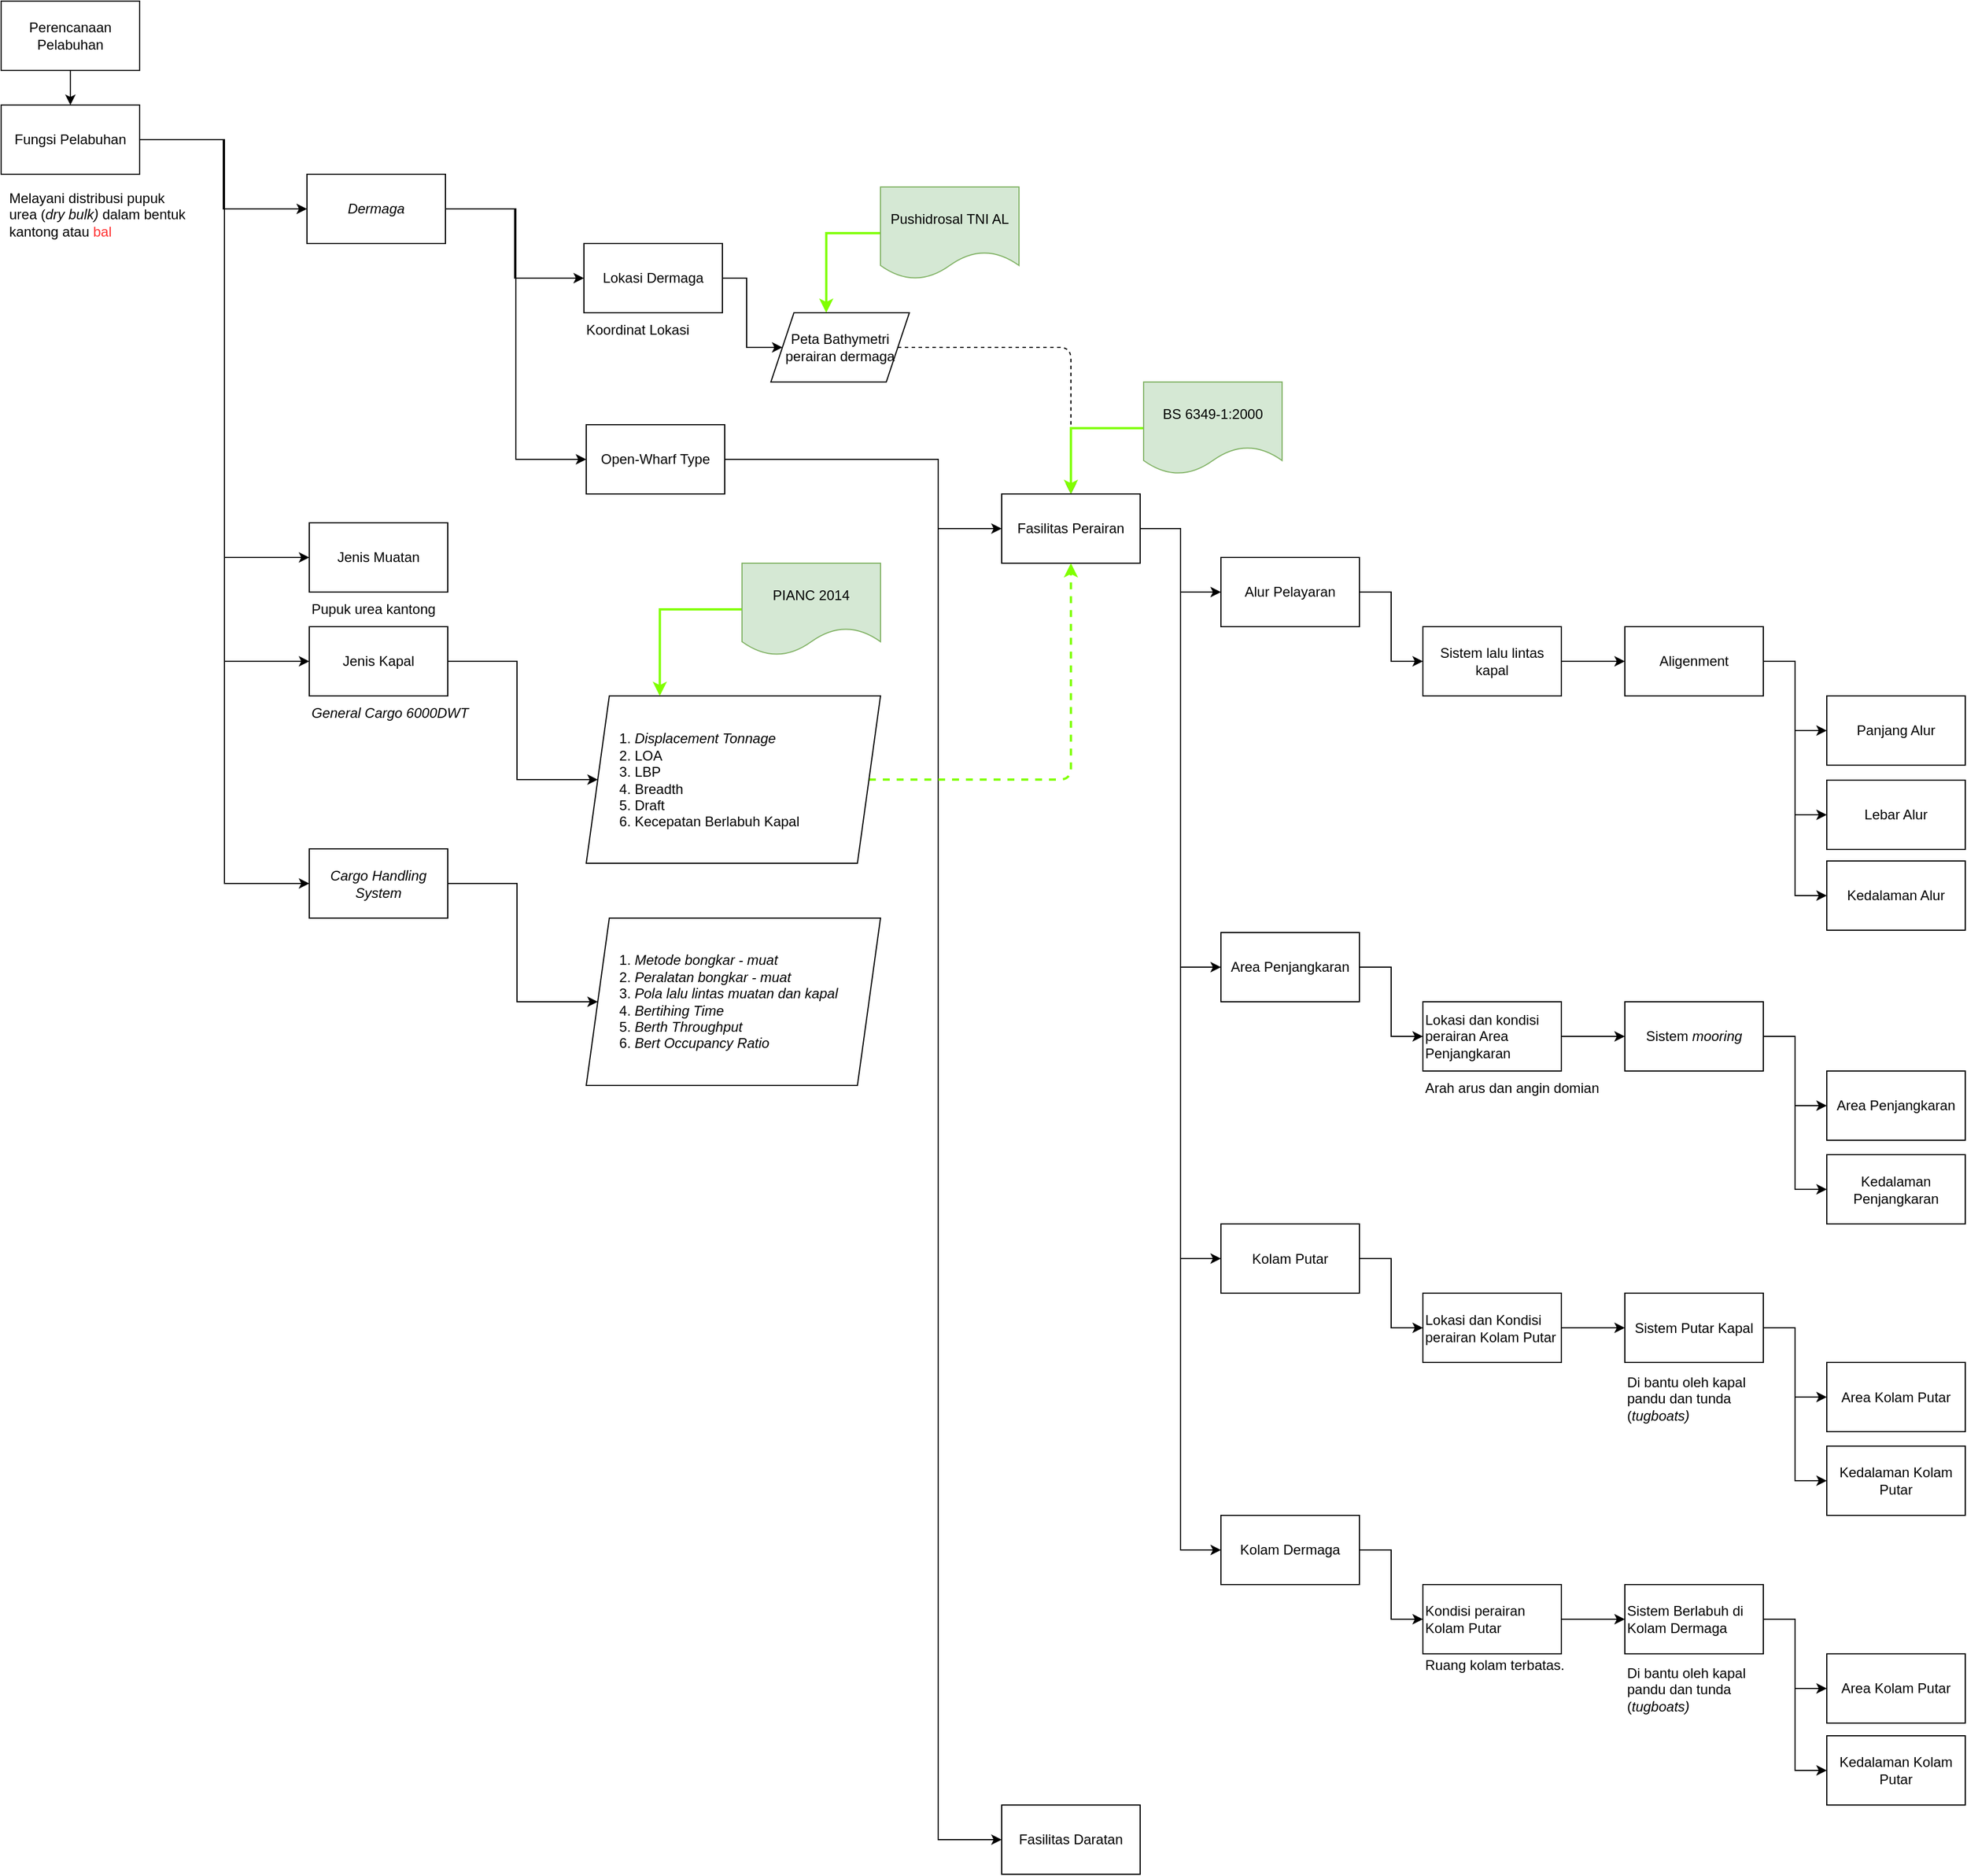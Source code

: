 <mxfile version="18.0.3" type="github">
  <diagram id="vPnPxJsKkhuTtD2iRJGy" name="Page-1">
    <mxGraphModel dx="823" dy="3862" grid="0" gridSize="35" guides="1" tooltips="1" connect="1" arrows="1" fold="1" page="1" pageScale="1" pageWidth="4681" pageHeight="3300" math="0" shadow="0">
      <root>
        <mxCell id="0" />
        <mxCell id="1" parent="0" />
        <mxCell id="v9qTnyX4O629vSzhhKhX-34" style="edgeStyle=orthogonalEdgeStyle;rounded=0;orthogonalLoop=1;jettySize=auto;html=1;exitX=0.5;exitY=1;exitDx=0;exitDy=0;fontColor=#000000;" parent="1" source="v9qTnyX4O629vSzhhKhX-1" target="v9qTnyX4O629vSzhhKhX-18" edge="1">
          <mxGeometry relative="1" as="geometry" />
        </mxCell>
        <mxCell id="v9qTnyX4O629vSzhhKhX-1" value="Perencanaan Pelabuhan" style="rounded=0;whiteSpace=wrap;html=1;" parent="1" vertex="1">
          <mxGeometry x="110" y="-3247" width="120" height="60" as="geometry" />
        </mxCell>
        <mxCell id="v9qTnyX4O629vSzhhKhX-49" style="edgeStyle=orthogonalEdgeStyle;rounded=0;orthogonalLoop=1;jettySize=auto;html=1;entryX=0;entryY=0.5;entryDx=0;entryDy=0;fontColor=#000000;" parent="1" source="v9qTnyX4O629vSzhhKhX-2" target="v9qTnyX4O629vSzhhKhX-8" edge="1">
          <mxGeometry relative="1" as="geometry" />
        </mxCell>
        <mxCell id="v9qTnyX4O629vSzhhKhX-61" style="edgeStyle=orthogonalEdgeStyle;rounded=0;orthogonalLoop=1;jettySize=auto;html=1;exitX=1;exitY=0.5;exitDx=0;exitDy=0;entryX=0;entryY=0.5;entryDx=0;entryDy=0;fontColor=#000000;" parent="1" source="v9qTnyX4O629vSzhhKhX-2" target="v9qTnyX4O629vSzhhKhX-9" edge="1">
          <mxGeometry relative="1" as="geometry" />
        </mxCell>
        <mxCell id="v9qTnyX4O629vSzhhKhX-71" style="edgeStyle=orthogonalEdgeStyle;rounded=0;orthogonalLoop=1;jettySize=auto;html=1;exitX=1;exitY=0.5;exitDx=0;exitDy=0;entryX=0;entryY=0.5;entryDx=0;entryDy=0;fontColor=#000000;" parent="1" source="v9qTnyX4O629vSzhhKhX-2" target="v9qTnyX4O629vSzhhKhX-10" edge="1">
          <mxGeometry relative="1" as="geometry" />
        </mxCell>
        <mxCell id="v9qTnyX4O629vSzhhKhX-82" style="edgeStyle=orthogonalEdgeStyle;rounded=0;orthogonalLoop=1;jettySize=auto;html=1;exitX=1;exitY=0.5;exitDx=0;exitDy=0;entryX=0;entryY=0.5;entryDx=0;entryDy=0;fontColor=#000000;" parent="1" source="v9qTnyX4O629vSzhhKhX-2" target="v9qTnyX4O629vSzhhKhX-11" edge="1">
          <mxGeometry relative="1" as="geometry" />
        </mxCell>
        <mxCell id="v9qTnyX4O629vSzhhKhX-2" value="Fasilitas Perairan" style="rounded=0;whiteSpace=wrap;html=1;" parent="1" vertex="1">
          <mxGeometry x="977" y="-2820" width="120" height="60" as="geometry" />
        </mxCell>
        <mxCell id="v9qTnyX4O629vSzhhKhX-3" value="Fasilitas Daratan" style="rounded=0;whiteSpace=wrap;html=1;" parent="1" vertex="1">
          <mxGeometry x="977" y="-1684" width="120" height="60" as="geometry" />
        </mxCell>
        <mxCell id="v9qTnyX4O629vSzhhKhX-55" style="edgeStyle=orthogonalEdgeStyle;rounded=0;orthogonalLoop=1;jettySize=auto;html=1;exitX=1;exitY=0.5;exitDx=0;exitDy=0;entryX=0;entryY=0.5;entryDx=0;entryDy=0;fontColor=#000000;" parent="1" source="v9qTnyX4O629vSzhhKhX-8" target="v9qTnyX4O629vSzhhKhX-51" edge="1">
          <mxGeometry relative="1" as="geometry" />
        </mxCell>
        <mxCell id="v9qTnyX4O629vSzhhKhX-8" value="Alur Pelayaran" style="rounded=0;whiteSpace=wrap;html=1;" parent="1" vertex="1">
          <mxGeometry x="1167" y="-2765" width="120" height="60" as="geometry" />
        </mxCell>
        <mxCell id="v9qTnyX4O629vSzhhKhX-65" style="edgeStyle=orthogonalEdgeStyle;rounded=0;orthogonalLoop=1;jettySize=auto;html=1;exitX=1;exitY=0.5;exitDx=0;exitDy=0;entryX=0;entryY=0.5;entryDx=0;entryDy=0;fontColor=#000000;" parent="1" source="v9qTnyX4O629vSzhhKhX-9" target="v9qTnyX4O629vSzhhKhX-62" edge="1">
          <mxGeometry relative="1" as="geometry" />
        </mxCell>
        <mxCell id="v9qTnyX4O629vSzhhKhX-9" value="Area Penjangkaran" style="rounded=0;whiteSpace=wrap;html=1;" parent="1" vertex="1">
          <mxGeometry x="1167" y="-2440" width="120" height="60" as="geometry" />
        </mxCell>
        <mxCell id="v9qTnyX4O629vSzhhKhX-78" style="edgeStyle=orthogonalEdgeStyle;rounded=0;orthogonalLoop=1;jettySize=auto;html=1;exitX=1;exitY=0.5;exitDx=0;exitDy=0;entryX=0;entryY=0.5;entryDx=0;entryDy=0;fontColor=#000000;" parent="1" source="v9qTnyX4O629vSzhhKhX-10" target="v9qTnyX4O629vSzhhKhX-77" edge="1">
          <mxGeometry relative="1" as="geometry" />
        </mxCell>
        <mxCell id="v9qTnyX4O629vSzhhKhX-10" value="Kolam Putar" style="rounded=0;whiteSpace=wrap;html=1;" parent="1" vertex="1">
          <mxGeometry x="1167" y="-2187.5" width="120" height="60" as="geometry" />
        </mxCell>
        <mxCell id="v9qTnyX4O629vSzhhKhX-85" style="edgeStyle=orthogonalEdgeStyle;rounded=0;orthogonalLoop=1;jettySize=auto;html=1;exitX=1;exitY=0.5;exitDx=0;exitDy=0;entryX=0;entryY=0.5;entryDx=0;entryDy=0;fontColor=#000000;" parent="1" source="v9qTnyX4O629vSzhhKhX-11" target="v9qTnyX4O629vSzhhKhX-83" edge="1">
          <mxGeometry relative="1" as="geometry" />
        </mxCell>
        <mxCell id="v9qTnyX4O629vSzhhKhX-11" value="Kolam Dermaga" style="rounded=0;whiteSpace=wrap;html=1;" parent="1" vertex="1">
          <mxGeometry x="1167" y="-1935" width="120" height="60" as="geometry" />
        </mxCell>
        <mxCell id="v9qTnyX4O629vSzhhKhX-36" style="edgeStyle=orthogonalEdgeStyle;rounded=0;orthogonalLoop=1;jettySize=auto;html=1;entryX=0;entryY=0.5;entryDx=0;entryDy=0;fontColor=#000000;" parent="1" source="v9qTnyX4O629vSzhhKhX-18" target="v9qTnyX4O629vSzhhKhX-24" edge="1">
          <mxGeometry relative="1" as="geometry" />
        </mxCell>
        <mxCell id="v9qTnyX4O629vSzhhKhX-37" style="edgeStyle=orthogonalEdgeStyle;rounded=0;orthogonalLoop=1;jettySize=auto;html=1;exitX=1;exitY=0.5;exitDx=0;exitDy=0;entryX=0;entryY=0.5;entryDx=0;entryDy=0;fontColor=#000000;" parent="1" source="v9qTnyX4O629vSzhhKhX-18" target="v9qTnyX4O629vSzhhKhX-20" edge="1">
          <mxGeometry relative="1" as="geometry" />
        </mxCell>
        <mxCell id="v9qTnyX4O629vSzhhKhX-38" style="edgeStyle=orthogonalEdgeStyle;rounded=0;orthogonalLoop=1;jettySize=auto;html=1;exitX=1;exitY=0.5;exitDx=0;exitDy=0;entryX=0;entryY=0.5;entryDx=0;entryDy=0;fontColor=#000000;" parent="1" source="v9qTnyX4O629vSzhhKhX-18" target="v9qTnyX4O629vSzhhKhX-21" edge="1">
          <mxGeometry relative="1" as="geometry" />
        </mxCell>
        <mxCell id="v9qTnyX4O629vSzhhKhX-39" style="edgeStyle=orthogonalEdgeStyle;rounded=0;orthogonalLoop=1;jettySize=auto;html=1;entryX=0;entryY=0.5;entryDx=0;entryDy=0;fontColor=#000000;exitX=1;exitY=0.5;exitDx=0;exitDy=0;" parent="1" source="v9qTnyX4O629vSzhhKhX-18" target="v9qTnyX4O629vSzhhKhX-22" edge="1">
          <mxGeometry relative="1" as="geometry">
            <mxPoint x="301" y="-2939" as="sourcePoint" />
          </mxGeometry>
        </mxCell>
        <mxCell id="v9qTnyX4O629vSzhhKhX-18" value="Fungsi Pelabuhan" style="rounded=0;whiteSpace=wrap;html=1;" parent="1" vertex="1">
          <mxGeometry x="110" y="-3157" width="120" height="60" as="geometry" />
        </mxCell>
        <mxCell id="v9qTnyX4O629vSzhhKhX-20" value="Jenis Muatan" style="rounded=0;whiteSpace=wrap;html=1;" parent="1" vertex="1">
          <mxGeometry x="377" y="-2795" width="120" height="60" as="geometry" />
        </mxCell>
        <mxCell id="v9qTnyX4O629vSzhhKhX-44" style="edgeStyle=orthogonalEdgeStyle;rounded=0;orthogonalLoop=1;jettySize=auto;html=1;fontColor=#000000;entryX=0;entryY=0.5;entryDx=0;entryDy=0;" parent="1" source="v9qTnyX4O629vSzhhKhX-21" target="v9qTnyX4O629vSzhhKhX-40" edge="1">
          <mxGeometry relative="1" as="geometry">
            <mxPoint x="607" y="-2735" as="targetPoint" />
          </mxGeometry>
        </mxCell>
        <mxCell id="v9qTnyX4O629vSzhhKhX-21" value="Jenis Kapal" style="rounded=0;whiteSpace=wrap;html=1;" parent="1" vertex="1">
          <mxGeometry x="377" y="-2705" width="120" height="60" as="geometry" />
        </mxCell>
        <mxCell id="v9qTnyX4O629vSzhhKhX-45" style="edgeStyle=orthogonalEdgeStyle;rounded=0;orthogonalLoop=1;jettySize=auto;html=1;entryX=0;entryY=0.5;entryDx=0;entryDy=0;fontColor=#000000;" parent="1" source="v9qTnyX4O629vSzhhKhX-22" target="v9qTnyX4O629vSzhhKhX-43" edge="1">
          <mxGeometry relative="1" as="geometry" />
        </mxCell>
        <mxCell id="v9qTnyX4O629vSzhhKhX-22" value="&lt;i&gt;Cargo Handling System&lt;/i&gt;" style="rounded=0;whiteSpace=wrap;html=1;align=center;" parent="1" vertex="1">
          <mxGeometry x="377" y="-2512.5" width="120" height="60" as="geometry" />
        </mxCell>
        <mxCell id="v9qTnyX4O629vSzhhKhX-46" style="edgeStyle=orthogonalEdgeStyle;rounded=0;orthogonalLoop=1;jettySize=auto;html=1;exitX=1;exitY=0.5;exitDx=0;exitDy=0;fontColor=#000000;entryX=0;entryY=0.5;entryDx=0;entryDy=0;" parent="1" source="v9qTnyX4O629vSzhhKhX-24" target="v9qTnyX4O629vSzhhKhX-99" edge="1">
          <mxGeometry relative="1" as="geometry" />
        </mxCell>
        <mxCell id="v9qTnyX4O629vSzhhKhX-100" style="edgeStyle=orthogonalEdgeStyle;rounded=0;orthogonalLoop=1;jettySize=auto;html=1;exitX=1;exitY=0.5;exitDx=0;exitDy=0;entryX=0;entryY=0.5;entryDx=0;entryDy=0;fontColor=#000000;" parent="1" source="v9qTnyX4O629vSzhhKhX-24" target="v9qTnyX4O629vSzhhKhX-31" edge="1">
          <mxGeometry relative="1" as="geometry" />
        </mxCell>
        <mxCell id="v9qTnyX4O629vSzhhKhX-24" value="&lt;i&gt;Dermaga&lt;/i&gt;" style="rounded=0;whiteSpace=wrap;html=1;" parent="1" vertex="1">
          <mxGeometry x="375" y="-3097" width="120" height="60" as="geometry" />
        </mxCell>
        <mxCell id="v9qTnyX4O629vSzhhKhX-26" value="Melayani distribusi pupuk urea (&lt;i&gt;dry bulk)&lt;/i&gt;&amp;nbsp;dalam bentuk kantong atau &lt;font color=&quot;#ff3333&quot;&gt;bal&lt;/font&gt;" style="text;html=1;strokeColor=none;fillColor=none;align=left;verticalAlign=middle;whiteSpace=wrap;rounded=0;" parent="1" vertex="1">
          <mxGeometry x="115" y="-3086" width="157" height="48" as="geometry" />
        </mxCell>
        <mxCell id="v9qTnyX4O629vSzhhKhX-29" value="Pupuk urea kantong" style="text;html=1;strokeColor=none;fillColor=none;align=left;verticalAlign=middle;whiteSpace=wrap;rounded=0;" parent="1" vertex="1">
          <mxGeometry x="377" y="-2735" width="280" height="30" as="geometry" />
        </mxCell>
        <mxCell id="v9qTnyX4O629vSzhhKhX-30" value="&lt;i&gt;General Cargo 6000DWT&lt;/i&gt;" style="text;html=1;strokeColor=none;fillColor=none;align=left;verticalAlign=middle;whiteSpace=wrap;rounded=0;" parent="1" vertex="1">
          <mxGeometry x="377" y="-2645" width="280" height="30" as="geometry" />
        </mxCell>
        <mxCell id="v9qTnyX4O629vSzhhKhX-47" style="edgeStyle=orthogonalEdgeStyle;rounded=0;orthogonalLoop=1;jettySize=auto;html=1;exitX=1;exitY=0.5;exitDx=0;exitDy=0;entryX=0;entryY=0.5;entryDx=0;entryDy=0;fontColor=#000000;" parent="1" source="v9qTnyX4O629vSzhhKhX-31" target="v9qTnyX4O629vSzhhKhX-2" edge="1">
          <mxGeometry relative="1" as="geometry">
            <Array as="points">
              <mxPoint x="922" y="-2850" />
              <mxPoint x="922" y="-2790" />
            </Array>
          </mxGeometry>
        </mxCell>
        <mxCell id="v9qTnyX4O629vSzhhKhX-48" style="edgeStyle=orthogonalEdgeStyle;rounded=0;orthogonalLoop=1;jettySize=auto;html=1;exitX=1;exitY=0.5;exitDx=0;exitDy=0;entryX=0;entryY=0.5;entryDx=0;entryDy=0;fontColor=#000000;" parent="1" source="v9qTnyX4O629vSzhhKhX-31" target="v9qTnyX4O629vSzhhKhX-3" edge="1">
          <mxGeometry relative="1" as="geometry">
            <Array as="points">
              <mxPoint x="922" y="-2850" />
              <mxPoint x="922" y="-1654" />
            </Array>
          </mxGeometry>
        </mxCell>
        <mxCell id="v9qTnyX4O629vSzhhKhX-31" value="Open-Wharf Type" style="rounded=0;whiteSpace=wrap;html=1;fontColor=#000000;" parent="1" vertex="1">
          <mxGeometry x="617" y="-2880" width="120" height="60" as="geometry" />
        </mxCell>
        <mxCell id="v9qTnyX4O629vSzhhKhX-96" style="edgeStyle=orthogonalEdgeStyle;orthogonalLoop=1;jettySize=auto;html=1;entryX=0.5;entryY=1;entryDx=0;entryDy=0;fontColor=#000000;verticalAlign=middle;horizontal=1;rounded=1;dashed=1;fillColor=#d5e8d4;strokeColor=#80FF00;strokeWidth=2;" parent="1" source="v9qTnyX4O629vSzhhKhX-40" target="v9qTnyX4O629vSzhhKhX-2" edge="1">
          <mxGeometry relative="1" as="geometry">
            <Array as="points">
              <mxPoint x="1037" y="-2572" />
            </Array>
          </mxGeometry>
        </mxCell>
        <mxCell id="v9qTnyX4O629vSzhhKhX-40" value="&lt;ol&gt;&lt;li&gt;&lt;i&gt;Displacement Tonnage&lt;/i&gt;&lt;/li&gt;&lt;li&gt;LOA&lt;/li&gt;&lt;li&gt;LBP&lt;/li&gt;&lt;li&gt;Breadth&lt;/li&gt;&lt;li&gt;Draft&lt;/li&gt;&lt;li&gt;Kecepatan Berlabuh Kapal&lt;/li&gt;&lt;/ol&gt;" style="shape=parallelogram;perimeter=parallelogramPerimeter;whiteSpace=wrap;html=1;fixedSize=1;fontColor=#000000;align=left;" parent="1" vertex="1">
          <mxGeometry x="617" y="-2645" width="255" height="145" as="geometry" />
        </mxCell>
        <mxCell id="v9qTnyX4O629vSzhhKhX-43" value="&lt;ol&gt;&lt;li&gt;&lt;i&gt;Metode bongkar - muat&lt;/i&gt;&lt;/li&gt;&lt;li&gt;&lt;i&gt;Peralatan bongkar - muat&lt;/i&gt;&lt;/li&gt;&lt;li&gt;&lt;i&gt;Pola lalu lintas muatan dan kapal&lt;/i&gt;&lt;/li&gt;&lt;li&gt;&lt;i&gt;Bertihing Time&lt;/i&gt;&lt;/li&gt;&lt;li&gt;&lt;i&gt;Berth Throughput&lt;/i&gt;&lt;/li&gt;&lt;li&gt;&lt;i&gt;Bert Occupancy Ratio&lt;/i&gt;&lt;/li&gt;&lt;/ol&gt;" style="shape=parallelogram;perimeter=parallelogramPerimeter;whiteSpace=wrap;html=1;fixedSize=1;fontColor=#000000;align=left;" parent="1" vertex="1">
          <mxGeometry x="617" y="-2452.5" width="255" height="145" as="geometry" />
        </mxCell>
        <mxCell id="v9qTnyX4O629vSzhhKhX-57" style="edgeStyle=orthogonalEdgeStyle;rounded=0;orthogonalLoop=1;jettySize=auto;html=1;entryX=0;entryY=0.5;entryDx=0;entryDy=0;fontColor=#000000;" parent="1" source="v9qTnyX4O629vSzhhKhX-50" target="v9qTnyX4O629vSzhhKhX-52" edge="1">
          <mxGeometry relative="1" as="geometry" />
        </mxCell>
        <mxCell id="v9qTnyX4O629vSzhhKhX-58" style="edgeStyle=orthogonalEdgeStyle;rounded=0;orthogonalLoop=1;jettySize=auto;html=1;exitX=1;exitY=0.5;exitDx=0;exitDy=0;entryX=0;entryY=0.5;entryDx=0;entryDy=0;fontColor=#000000;" parent="1" source="v9qTnyX4O629vSzhhKhX-50" target="v9qTnyX4O629vSzhhKhX-53" edge="1">
          <mxGeometry relative="1" as="geometry" />
        </mxCell>
        <mxCell id="v9qTnyX4O629vSzhhKhX-60" style="edgeStyle=orthogonalEdgeStyle;rounded=0;orthogonalLoop=1;jettySize=auto;html=1;exitX=1;exitY=0.5;exitDx=0;exitDy=0;entryX=0;entryY=0.5;entryDx=0;entryDy=0;fontColor=#000000;" parent="1" source="v9qTnyX4O629vSzhhKhX-50" target="v9qTnyX4O629vSzhhKhX-59" edge="1">
          <mxGeometry relative="1" as="geometry" />
        </mxCell>
        <mxCell id="v9qTnyX4O629vSzhhKhX-50" value="Aligenment" style="rounded=0;whiteSpace=wrap;html=1;" parent="1" vertex="1">
          <mxGeometry x="1517" y="-2705" width="120" height="60" as="geometry" />
        </mxCell>
        <mxCell id="v9qTnyX4O629vSzhhKhX-56" style="edgeStyle=orthogonalEdgeStyle;rounded=0;orthogonalLoop=1;jettySize=auto;html=1;exitX=1;exitY=0.5;exitDx=0;exitDy=0;entryX=0;entryY=0.5;entryDx=0;entryDy=0;fontColor=#000000;" parent="1" source="v9qTnyX4O629vSzhhKhX-51" target="v9qTnyX4O629vSzhhKhX-50" edge="1">
          <mxGeometry relative="1" as="geometry" />
        </mxCell>
        <mxCell id="v9qTnyX4O629vSzhhKhX-51" value="Sistem lalu lintas kapal" style="rounded=0;whiteSpace=wrap;html=1;" parent="1" vertex="1">
          <mxGeometry x="1342" y="-2705" width="120" height="60" as="geometry" />
        </mxCell>
        <mxCell id="v9qTnyX4O629vSzhhKhX-52" value="Panjang Alur" style="rounded=0;whiteSpace=wrap;html=1;" parent="1" vertex="1">
          <mxGeometry x="1692" y="-2645" width="120" height="60" as="geometry" />
        </mxCell>
        <mxCell id="v9qTnyX4O629vSzhhKhX-53" value="Lebar Alur" style="rounded=0;whiteSpace=wrap;html=1;" parent="1" vertex="1">
          <mxGeometry x="1692" y="-2572" width="120" height="60" as="geometry" />
        </mxCell>
        <mxCell id="v9qTnyX4O629vSzhhKhX-59" value="Kedalaman Alur" style="rounded=0;whiteSpace=wrap;html=1;" parent="1" vertex="1">
          <mxGeometry x="1692" y="-2502" width="120" height="60" as="geometry" />
        </mxCell>
        <mxCell id="v9qTnyX4O629vSzhhKhX-64" style="edgeStyle=orthogonalEdgeStyle;rounded=0;orthogonalLoop=1;jettySize=auto;html=1;exitX=1;exitY=0.5;exitDx=0;exitDy=0;entryX=0;entryY=0.5;entryDx=0;entryDy=0;fontColor=#000000;" parent="1" source="v9qTnyX4O629vSzhhKhX-62" target="v9qTnyX4O629vSzhhKhX-63" edge="1">
          <mxGeometry relative="1" as="geometry" />
        </mxCell>
        <mxCell id="v9qTnyX4O629vSzhhKhX-62" value="Lokasi dan kondisi perairan Area Penjangkaran" style="rounded=0;whiteSpace=wrap;html=1;align=left;" parent="1" vertex="1">
          <mxGeometry x="1342" y="-2380" width="120" height="60" as="geometry" />
        </mxCell>
        <mxCell id="v9qTnyX4O629vSzhhKhX-69" style="edgeStyle=orthogonalEdgeStyle;rounded=0;orthogonalLoop=1;jettySize=auto;html=1;exitX=1;exitY=0.5;exitDx=0;exitDy=0;entryX=0;entryY=0.5;entryDx=0;entryDy=0;fontColor=#000000;" parent="1" source="v9qTnyX4O629vSzhhKhX-63" target="v9qTnyX4O629vSzhhKhX-66" edge="1">
          <mxGeometry relative="1" as="geometry" />
        </mxCell>
        <mxCell id="v9qTnyX4O629vSzhhKhX-70" style="edgeStyle=orthogonalEdgeStyle;rounded=0;orthogonalLoop=1;jettySize=auto;html=1;exitX=1;exitY=0.5;exitDx=0;exitDy=0;entryX=0;entryY=0.5;entryDx=0;entryDy=0;fontColor=#000000;" parent="1" source="v9qTnyX4O629vSzhhKhX-63" target="v9qTnyX4O629vSzhhKhX-67" edge="1">
          <mxGeometry relative="1" as="geometry" />
        </mxCell>
        <mxCell id="v9qTnyX4O629vSzhhKhX-63" value="Sistem &lt;i&gt;mooring&lt;/i&gt;" style="rounded=0;whiteSpace=wrap;html=1;" parent="1" vertex="1">
          <mxGeometry x="1517" y="-2380" width="120" height="60" as="geometry" />
        </mxCell>
        <mxCell id="v9qTnyX4O629vSzhhKhX-66" value="Area Penjangkaran" style="rounded=0;whiteSpace=wrap;html=1;" parent="1" vertex="1">
          <mxGeometry x="1692" y="-2320" width="120" height="60" as="geometry" />
        </mxCell>
        <mxCell id="v9qTnyX4O629vSzhhKhX-67" value="Kedalaman Penjangkaran" style="rounded=0;whiteSpace=wrap;html=1;" parent="1" vertex="1">
          <mxGeometry x="1692" y="-2247.5" width="120" height="60" as="geometry" />
        </mxCell>
        <mxCell id="v9qTnyX4O629vSzhhKhX-68" value="Arah arus dan angin domian" style="text;html=1;strokeColor=none;fillColor=none;align=left;verticalAlign=middle;whiteSpace=wrap;rounded=0;fontColor=#000000;" parent="1" vertex="1">
          <mxGeometry x="1342" y="-2320" width="175" height="30" as="geometry" />
        </mxCell>
        <mxCell id="v9qTnyX4O629vSzhhKhX-73" value="Di bantu oleh kapal pandu dan tunda (&lt;i&gt;tugboats)&lt;/i&gt;" style="text;html=1;strokeColor=none;fillColor=none;align=left;verticalAlign=middle;whiteSpace=wrap;rounded=0;fontColor=#000000;" parent="1" vertex="1">
          <mxGeometry x="1517" y="-2067.5" width="140" height="62.5" as="geometry" />
        </mxCell>
        <mxCell id="v9qTnyX4O629vSzhhKhX-80" style="edgeStyle=orthogonalEdgeStyle;rounded=0;orthogonalLoop=1;jettySize=auto;html=1;exitX=1;exitY=0.5;exitDx=0;exitDy=0;entryX=0;entryY=0.5;entryDx=0;entryDy=0;fontColor=#000000;" parent="1" source="v9qTnyX4O629vSzhhKhX-74" target="v9qTnyX4O629vSzhhKhX-76" edge="1">
          <mxGeometry relative="1" as="geometry" />
        </mxCell>
        <mxCell id="v9qTnyX4O629vSzhhKhX-81" style="edgeStyle=orthogonalEdgeStyle;rounded=0;orthogonalLoop=1;jettySize=auto;html=1;exitX=1;exitY=0.5;exitDx=0;exitDy=0;entryX=0;entryY=0.5;entryDx=0;entryDy=0;fontColor=#000000;" parent="1" source="v9qTnyX4O629vSzhhKhX-74" target="v9qTnyX4O629vSzhhKhX-75" edge="1">
          <mxGeometry relative="1" as="geometry" />
        </mxCell>
        <mxCell id="v9qTnyX4O629vSzhhKhX-74" value="Sistem Putar Kapal" style="rounded=0;whiteSpace=wrap;html=1;" parent="1" vertex="1">
          <mxGeometry x="1517" y="-2127.5" width="120" height="60" as="geometry" />
        </mxCell>
        <mxCell id="v9qTnyX4O629vSzhhKhX-75" value="Kedalaman Kolam Putar" style="rounded=0;whiteSpace=wrap;html=1;" parent="1" vertex="1">
          <mxGeometry x="1692" y="-1995" width="120" height="60" as="geometry" />
        </mxCell>
        <mxCell id="v9qTnyX4O629vSzhhKhX-76" value="Area Kolam Putar" style="rounded=0;whiteSpace=wrap;html=1;" parent="1" vertex="1">
          <mxGeometry x="1692" y="-2067.5" width="120" height="60" as="geometry" />
        </mxCell>
        <mxCell id="v9qTnyX4O629vSzhhKhX-79" style="edgeStyle=orthogonalEdgeStyle;rounded=0;orthogonalLoop=1;jettySize=auto;html=1;exitX=1;exitY=0.5;exitDx=0;exitDy=0;fontColor=#000000;" parent="1" source="v9qTnyX4O629vSzhhKhX-77" target="v9qTnyX4O629vSzhhKhX-74" edge="1">
          <mxGeometry relative="1" as="geometry" />
        </mxCell>
        <mxCell id="v9qTnyX4O629vSzhhKhX-77" value="Lokasi dan Kondisi perairan Kolam Putar" style="rounded=0;whiteSpace=wrap;html=1;align=left;" parent="1" vertex="1">
          <mxGeometry x="1342" y="-2127.5" width="120" height="60" as="geometry" />
        </mxCell>
        <mxCell id="v9qTnyX4O629vSzhhKhX-86" style="edgeStyle=orthogonalEdgeStyle;rounded=0;orthogonalLoop=1;jettySize=auto;html=1;exitX=1;exitY=0.5;exitDx=0;exitDy=0;entryX=0;entryY=0.5;entryDx=0;entryDy=0;fontColor=#000000;" parent="1" source="v9qTnyX4O629vSzhhKhX-83" target="v9qTnyX4O629vSzhhKhX-84" edge="1">
          <mxGeometry relative="1" as="geometry" />
        </mxCell>
        <mxCell id="v9qTnyX4O629vSzhhKhX-83" value="Kondisi perairan Kolam Putar" style="rounded=0;whiteSpace=wrap;html=1;align=left;" parent="1" vertex="1">
          <mxGeometry x="1342" y="-1875" width="120" height="60" as="geometry" />
        </mxCell>
        <mxCell id="v9qTnyX4O629vSzhhKhX-90" style="edgeStyle=orthogonalEdgeStyle;rounded=0;orthogonalLoop=1;jettySize=auto;html=1;exitX=1;exitY=0.5;exitDx=0;exitDy=0;entryX=0;entryY=0.5;entryDx=0;entryDy=0;fontColor=#000000;" parent="1" source="v9qTnyX4O629vSzhhKhX-84" target="v9qTnyX4O629vSzhhKhX-87" edge="1">
          <mxGeometry relative="1" as="geometry" />
        </mxCell>
        <mxCell id="v9qTnyX4O629vSzhhKhX-92" style="edgeStyle=orthogonalEdgeStyle;rounded=0;orthogonalLoop=1;jettySize=auto;html=1;exitX=1;exitY=0.5;exitDx=0;exitDy=0;entryX=0;entryY=0.5;entryDx=0;entryDy=0;fontColor=#000000;" parent="1" source="v9qTnyX4O629vSzhhKhX-84" target="v9qTnyX4O629vSzhhKhX-91" edge="1">
          <mxGeometry relative="1" as="geometry" />
        </mxCell>
        <mxCell id="v9qTnyX4O629vSzhhKhX-84" value="Sistem Berlabuh di Kolam Dermaga" style="rounded=0;whiteSpace=wrap;html=1;align=left;" parent="1" vertex="1">
          <mxGeometry x="1517" y="-1875" width="120" height="60" as="geometry" />
        </mxCell>
        <mxCell id="v9qTnyX4O629vSzhhKhX-87" value="Area Kolam Putar" style="rounded=0;whiteSpace=wrap;html=1;" parent="1" vertex="1">
          <mxGeometry x="1692" y="-1815" width="120" height="60" as="geometry" />
        </mxCell>
        <mxCell id="v9qTnyX4O629vSzhhKhX-88" value="Di bantu oleh kapal pandu dan tunda (&lt;i&gt;tugboats)&lt;/i&gt;" style="text;html=1;strokeColor=none;fillColor=none;align=left;verticalAlign=middle;whiteSpace=wrap;rounded=0;fontColor=#000000;" parent="1" vertex="1">
          <mxGeometry x="1517" y="-1815" width="140" height="62.5" as="geometry" />
        </mxCell>
        <mxCell id="v9qTnyX4O629vSzhhKhX-89" value="Ruang kolam terbatas." style="text;html=1;strokeColor=none;fillColor=none;align=left;verticalAlign=middle;whiteSpace=wrap;rounded=0;fontColor=#000000;" parent="1" vertex="1">
          <mxGeometry x="1342" y="-1815" width="140" height="20" as="geometry" />
        </mxCell>
        <mxCell id="v9qTnyX4O629vSzhhKhX-91" value="Kedalaman Kolam Putar" style="rounded=0;whiteSpace=wrap;html=1;" parent="1" vertex="1">
          <mxGeometry x="1692" y="-1744" width="120" height="60" as="geometry" />
        </mxCell>
        <mxCell id="v9qTnyX4O629vSzhhKhX-103" style="edgeStyle=orthogonalEdgeStyle;rounded=1;orthogonalLoop=1;jettySize=auto;html=1;exitX=1;exitY=0.5;exitDx=0;exitDy=0;entryX=0.5;entryY=0;entryDx=0;entryDy=0;fontColor=#000000;dashed=1;" parent="1" source="v9qTnyX4O629vSzhhKhX-98" target="v9qTnyX4O629vSzhhKhX-2" edge="1">
          <mxGeometry relative="1" as="geometry" />
        </mxCell>
        <mxCell id="v9qTnyX4O629vSzhhKhX-98" value="Peta Bathymetri perairan dermaga" style="shape=parallelogram;perimeter=parallelogramPerimeter;whiteSpace=wrap;html=1;fixedSize=1;fontColor=#000000;" parent="1" vertex="1">
          <mxGeometry x="777" y="-2977" width="120" height="60" as="geometry" />
        </mxCell>
        <mxCell id="v9qTnyX4O629vSzhhKhX-101" style="edgeStyle=orthogonalEdgeStyle;rounded=0;orthogonalLoop=1;jettySize=auto;html=1;exitX=1;exitY=0.5;exitDx=0;exitDy=0;entryX=0;entryY=0.5;entryDx=0;entryDy=0;fontColor=#000000;" parent="1" source="v9qTnyX4O629vSzhhKhX-99" target="v9qTnyX4O629vSzhhKhX-98" edge="1">
          <mxGeometry relative="1" as="geometry" />
        </mxCell>
        <mxCell id="v9qTnyX4O629vSzhhKhX-99" value="Lokasi Dermaga" style="rounded=0;whiteSpace=wrap;html=1;" parent="1" vertex="1">
          <mxGeometry x="615" y="-3037" width="120" height="60" as="geometry" />
        </mxCell>
        <mxCell id="v9qTnyX4O629vSzhhKhX-102" value="Koordinat Lokasi" style="text;html=1;strokeColor=none;fillColor=none;align=left;verticalAlign=middle;whiteSpace=wrap;rounded=0;" parent="1" vertex="1">
          <mxGeometry x="615" y="-2977" width="280" height="30" as="geometry" />
        </mxCell>
        <mxCell id="Ws4u6goq_V8mnw8VZYxV-2" style="edgeStyle=orthogonalEdgeStyle;rounded=0;orthogonalLoop=1;jettySize=auto;html=1;exitX=0;exitY=0.5;exitDx=0;exitDy=0;entryX=0.5;entryY=0;entryDx=0;entryDy=0;strokeWidth=2;strokeColor=#80FF00;" edge="1" parent="1" source="Ws4u6goq_V8mnw8VZYxV-1" target="v9qTnyX4O629vSzhhKhX-2">
          <mxGeometry relative="1" as="geometry" />
        </mxCell>
        <mxCell id="Ws4u6goq_V8mnw8VZYxV-1" value="BS 6349-1:2000" style="shape=document;whiteSpace=wrap;html=1;boundedLbl=1;fillColor=#d5e8d4;strokeColor=#82b366;" vertex="1" parent="1">
          <mxGeometry x="1100" y="-2917" width="120" height="80" as="geometry" />
        </mxCell>
        <mxCell id="Ws4u6goq_V8mnw8VZYxV-4" style="edgeStyle=orthogonalEdgeStyle;rounded=0;orthogonalLoop=1;jettySize=auto;html=1;exitX=0;exitY=0.5;exitDx=0;exitDy=0;entryX=0.25;entryY=0;entryDx=0;entryDy=0;strokeColor=#80FF00;strokeWidth=2;" edge="1" parent="1" source="Ws4u6goq_V8mnw8VZYxV-3" target="v9qTnyX4O629vSzhhKhX-40">
          <mxGeometry relative="1" as="geometry" />
        </mxCell>
        <mxCell id="Ws4u6goq_V8mnw8VZYxV-3" value="PIANC 2014" style="shape=document;whiteSpace=wrap;html=1;boundedLbl=1;fillColor=#d5e8d4;strokeColor=#82b366;" vertex="1" parent="1">
          <mxGeometry x="752" y="-2760" width="120" height="80" as="geometry" />
        </mxCell>
        <mxCell id="Ws4u6goq_V8mnw8VZYxV-6" style="edgeStyle=orthogonalEdgeStyle;rounded=0;orthogonalLoop=1;jettySize=auto;html=1;entryX=0.75;entryY=0;entryDx=0;entryDy=0;strokeColor=#80FF00;strokeWidth=2;exitX=0;exitY=0.5;exitDx=0;exitDy=0;" edge="1" parent="1" source="Ws4u6goq_V8mnw8VZYxV-5" target="v9qTnyX4O629vSzhhKhX-102">
          <mxGeometry relative="1" as="geometry" />
        </mxCell>
        <mxCell id="Ws4u6goq_V8mnw8VZYxV-5" value="Pushidrosal TNI AL" style="shape=document;whiteSpace=wrap;html=1;boundedLbl=1;fillColor=#d5e8d4;strokeColor=#82b366;" vertex="1" parent="1">
          <mxGeometry x="872" y="-3086" width="120" height="80" as="geometry" />
        </mxCell>
      </root>
    </mxGraphModel>
  </diagram>
</mxfile>
